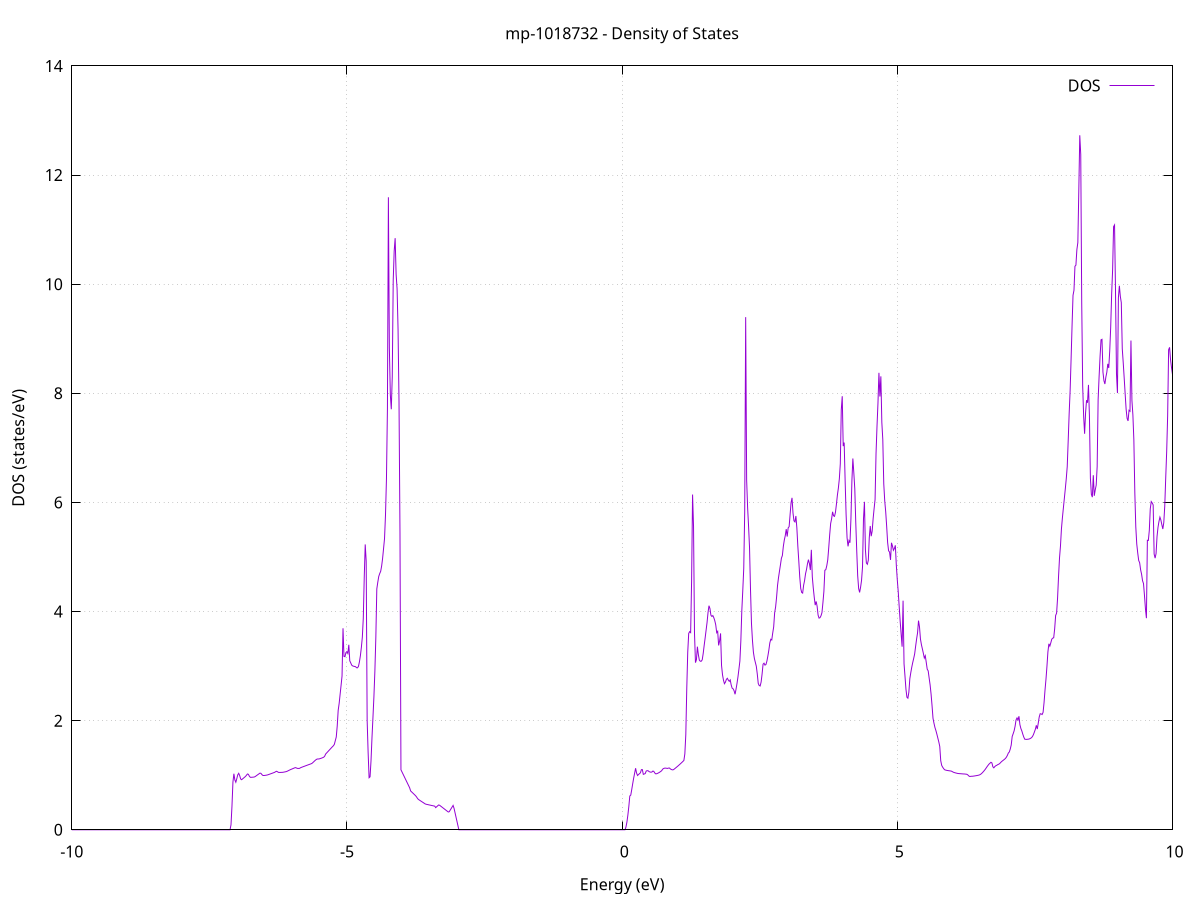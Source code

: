 set title 'mp-1018732 - Density of States'
set xlabel 'Energy (eV)'
set ylabel 'DOS (states/eV)'
set grid
set xrange [-10:10]
set yrange [0:14.002]
set xzeroaxis lt -1
set terminal png size 800,600
set output 'mp-1018732_dos_gnuplot.png'
plot '-' using 1:2 with lines title 'DOS'
-20.055800 0.000000
-20.038300 0.000000
-20.020700 0.000000
-20.003200 0.000000
-19.985600 0.000000
-19.968100 0.000000
-19.950500 0.000000
-19.933000 0.000000
-19.915400 0.000000
-19.897900 0.000000
-19.880400 0.000000
-19.862800 0.000000
-19.845300 0.000000
-19.827700 0.000000
-19.810200 0.000000
-19.792600 0.000000
-19.775100 0.000000
-19.757500 0.000000
-19.740000 0.000000
-19.722400 0.000000
-19.704900 0.000000
-19.687400 0.000000
-19.669800 0.000000
-19.652300 0.000000
-19.634700 0.000000
-19.617200 0.000000
-19.599600 0.000000
-19.582100 0.000000
-19.564500 0.000000
-19.547000 0.000000
-19.529400 0.000000
-19.511900 0.000000
-19.494300 0.000000
-19.476800 0.000000
-19.459300 0.000000
-19.441700 0.000000
-19.424200 0.000000
-19.406600 0.000000
-19.389100 0.000000
-19.371500 0.000000
-19.354000 0.000000
-19.336400 0.000000
-19.318900 0.000000
-19.301300 0.000000
-19.283800 0.000000
-19.266300 0.000000
-19.248700 0.000000
-19.231200 0.000000
-19.213600 0.000000
-19.196100 0.000000
-19.178500 0.000000
-19.161000 0.000000
-19.143400 0.000000
-19.125900 0.000000
-19.108300 0.000000
-19.090800 0.000000
-19.073300 0.000000
-19.055700 0.000000
-19.038200 0.000000
-19.020600 0.000000
-19.003100 0.000000
-18.985500 0.000000
-18.968000 0.000000
-18.950400 0.000000
-18.932900 0.000000
-18.915300 0.000000
-18.897800 0.000000
-18.880300 0.000000
-18.862700 0.000000
-18.845200 0.000000
-18.827600 0.000000
-18.810100 0.000000
-18.792500 0.000000
-18.775000 0.000000
-18.757400 0.000000
-18.739900 0.000000
-18.722300 0.000000
-18.704800 0.000000
-18.687300 0.000000
-18.669700 0.000000
-18.652200 0.000000
-18.634600 0.000000
-18.617100 0.000000
-18.599500 0.000000
-18.582000 0.000000
-18.564400 0.000000
-18.546900 0.000000
-18.529300 0.000000
-18.511800 0.000000
-18.494300 0.000000
-18.476700 0.000000
-18.459200 168.889800
-18.441600 139.518000
-18.424100 233.203600
-18.406500 288.356500
-18.389000 0.000000
-18.371400 0.000000
-18.353900 0.000000
-18.336300 0.000000
-18.318800 0.000000
-18.301300 0.000000
-18.283700 0.000000
-18.266200 0.000000
-18.248600 0.000000
-18.231100 0.000000
-18.213500 0.000000
-18.196000 0.000000
-18.178400 0.000000
-18.160900 0.000000
-18.143300 0.000000
-18.125800 0.000000
-18.108300 0.000000
-18.090700 0.000000
-18.073200 0.000000
-18.055600 0.000000
-18.038100 0.000000
-18.020500 0.000000
-18.003000 0.000000
-17.985400 0.000000
-17.967900 0.000000
-17.950300 0.000000
-17.932800 0.000000
-17.915300 0.000000
-17.897700 0.000000
-17.880200 0.000000
-17.862600 0.000000
-17.845100 0.000000
-17.827500 0.000000
-17.810000 0.000000
-17.792400 0.000000
-17.774900 0.000000
-17.757300 0.000000
-17.739800 0.000000
-17.722300 0.000000
-17.704700 0.000000
-17.687200 0.000000
-17.669600 0.000000
-17.652100 0.000000
-17.634500 0.000000
-17.617000 0.000000
-17.599400 0.000000
-17.581900 0.000000
-17.564300 0.000000
-17.546800 0.000000
-17.529200 0.000000
-17.511700 0.000000
-17.494200 0.000000
-17.476600 0.000000
-17.459100 0.000000
-17.441500 0.000000
-17.424000 0.000000
-17.406400 0.000000
-17.388900 0.000000
-17.371300 0.000000
-17.353800 0.000000
-17.336200 0.000000
-17.318700 0.000000
-17.301200 0.000000
-17.283600 0.000000
-17.266100 0.000000
-17.248500 0.000000
-17.231000 0.000000
-17.213400 0.000000
-17.195900 0.000000
-17.178300 0.000000
-17.160800 0.000000
-17.143200 0.000000
-17.125700 0.000000
-17.108200 0.000000
-17.090600 0.000000
-17.073100 0.000000
-17.055500 0.000000
-17.038000 0.000000
-17.020400 0.000000
-17.002900 0.000000
-16.985300 0.000000
-16.967800 0.000000
-16.950200 0.000000
-16.932700 0.000000
-16.915200 0.000000
-16.897600 0.000000
-16.880100 0.000000
-16.862500 0.000000
-16.845000 0.000000
-16.827400 0.000000
-16.809900 0.000000
-16.792300 0.000000
-16.774800 0.000000
-16.757200 0.000000
-16.739700 0.000000
-16.722200 0.000000
-16.704600 0.000000
-16.687100 0.000000
-16.669500 0.000000
-16.652000 0.000000
-16.634400 0.000000
-16.616900 0.000000
-16.599300 0.000000
-16.581800 0.000000
-16.564200 0.000000
-16.546700 0.000000
-16.529200 0.000000
-16.511600 0.000000
-16.494100 0.000000
-16.476500 0.000000
-16.459000 0.000000
-16.441400 0.000000
-16.423900 0.000000
-16.406300 0.000000
-16.388800 0.000000
-16.371200 0.000000
-16.353700 0.000000
-16.336200 0.000000
-16.318600 0.000000
-16.301100 0.000000
-16.283500 0.000000
-16.266000 0.000000
-16.248400 0.000000
-16.230900 0.000000
-16.213300 0.000000
-16.195800 0.000000
-16.178200 0.000000
-16.160700 0.000000
-16.143200 0.000000
-16.125600 0.000000
-16.108100 0.000000
-16.090500 0.000000
-16.073000 0.000000
-16.055400 0.000000
-16.037900 0.000000
-16.020300 0.000000
-16.002800 0.000000
-15.985200 0.000000
-15.967700 0.000000
-15.950200 0.000000
-15.932600 0.000000
-15.915100 0.000000
-15.897500 0.000000
-15.880000 0.000000
-15.862400 0.000000
-15.844900 0.000000
-15.827300 0.000000
-15.809800 0.000000
-15.792200 0.000000
-15.774700 0.000000
-15.757200 0.000000
-15.739600 0.000000
-15.722100 0.000000
-15.704500 0.000000
-15.687000 0.000000
-15.669400 0.000000
-15.651900 0.000000
-15.634300 0.000000
-15.616800 0.000000
-15.599200 0.000000
-15.581700 0.000000
-15.564200 0.000000
-15.546600 0.000000
-15.529100 0.000000
-15.511500 0.000000
-15.494000 0.000000
-15.476400 0.000000
-15.458900 0.000000
-15.441300 0.000000
-15.423800 0.000000
-15.406200 0.000000
-15.388700 0.000000
-15.371100 0.000000
-15.353600 0.000000
-15.336100 0.000000
-15.318500 0.000000
-15.301000 0.000000
-15.283400 0.000000
-15.265900 0.000000
-15.248300 0.000000
-15.230800 0.000000
-15.213200 0.000000
-15.195700 0.000000
-15.178100 0.000000
-15.160600 0.000000
-15.143100 0.000000
-15.125500 0.000000
-15.108000 0.000000
-15.090400 0.000000
-15.072900 0.000000
-15.055300 0.000000
-15.037800 0.000000
-15.020200 0.000000
-15.002700 0.000000
-14.985100 0.000000
-14.967600 0.000000
-14.950100 0.000000
-14.932500 0.000000
-14.915000 0.000000
-14.897400 0.000000
-14.879900 0.000000
-14.862300 0.000000
-14.844800 0.000000
-14.827200 0.000000
-14.809700 0.000000
-14.792100 0.000000
-14.774600 0.000000
-14.757100 0.000000
-14.739500 0.000000
-14.722000 0.000000
-14.704400 0.000000
-14.686900 0.000000
-14.669300 0.000000
-14.651800 0.000000
-14.634200 0.000000
-14.616700 0.000000
-14.599100 0.000000
-14.581600 0.000000
-14.564100 0.000000
-14.546500 0.000000
-14.529000 0.000000
-14.511400 0.000000
-14.493900 0.000000
-14.476300 0.000000
-14.458800 0.000000
-14.441200 0.000000
-14.423700 0.000000
-14.406100 0.000000
-14.388600 0.000000
-14.371100 0.000000
-14.353500 0.000000
-14.336000 0.000000
-14.318400 0.000000
-14.300900 0.000000
-14.283300 0.000000
-14.265800 0.000000
-14.248200 0.000000
-14.230700 0.000000
-14.213100 0.000000
-14.195600 0.000000
-14.178100 0.000000
-14.160500 0.000000
-14.143000 0.000000
-14.125400 0.000000
-14.107900 0.000000
-14.090300 0.000000
-14.072800 0.000000
-14.055200 0.000000
-14.037700 0.000000
-14.020100 0.000000
-14.002600 0.000000
-13.985100 0.000000
-13.967500 0.000000
-13.950000 0.000000
-13.932400 0.000000
-13.914900 0.000000
-13.897300 0.000000
-13.879800 0.000000
-13.862200 0.000000
-13.844700 0.000000
-13.827100 0.000000
-13.809600 0.000000
-13.792100 0.000000
-13.774500 0.000000
-13.757000 0.000000
-13.739400 0.000000
-13.721900 0.000000
-13.704300 0.000000
-13.686800 0.000000
-13.669200 0.000000
-13.651700 0.000000
-13.634100 0.000000
-13.616600 0.000000
-13.599100 0.000000
-13.581500 0.000000
-13.564000 0.000000
-13.546400 0.000000
-13.528900 0.000000
-13.511300 0.000000
-13.493800 0.000000
-13.476200 0.000000
-13.458700 0.000000
-13.441100 0.000000
-13.423600 0.000000
-13.406000 0.000000
-13.388500 0.000000
-13.371000 0.000000
-13.353400 0.000000
-13.335900 0.000000
-13.318300 0.000000
-13.300800 0.000000
-13.283200 0.000000
-13.265700 0.000000
-13.248100 0.000000
-13.230600 0.000000
-13.213000 0.000000
-13.195500 0.000000
-13.178000 0.000000
-13.160400 0.000000
-13.142900 0.000000
-13.125300 0.000000
-13.107800 0.000000
-13.090200 0.000000
-13.072700 0.000000
-13.055100 0.000000
-13.037600 0.000000
-13.020000 0.000000
-13.002500 0.000000
-12.985000 0.000000
-12.967400 0.000000
-12.949900 0.000000
-12.932300 0.000000
-12.914800 0.000000
-12.897200 0.000000
-12.879700 0.000000
-12.862100 0.000000
-12.844600 0.000000
-12.827000 0.000000
-12.809500 0.000000
-12.792000 0.000000
-12.774400 0.000000
-12.756900 0.000000
-12.739300 0.000000
-12.721800 0.000000
-12.704200 0.000000
-12.686700 0.000000
-12.669100 0.000000
-12.651600 0.000000
-12.634000 0.000000
-12.616500 0.000000
-12.599000 0.000000
-12.581400 0.000000
-12.563900 0.000000
-12.546300 0.000000
-12.528800 0.000000
-12.511200 0.000000
-12.493700 0.000000
-12.476100 0.000000
-12.458600 0.000000
-12.441000 0.000000
-12.423500 0.000000
-12.406000 0.000000
-12.388400 0.000000
-12.370900 0.000000
-12.353300 0.000000
-12.335800 0.000000
-12.318200 0.000000
-12.300700 0.000000
-12.283100 0.000000
-12.265600 0.000000
-12.248000 0.000000
-12.230500 0.000000
-12.213000 0.000000
-12.195400 0.000000
-12.177900 0.000000
-12.160300 0.000000
-12.142800 0.000000
-12.125200 0.000000
-12.107700 0.000000
-12.090100 0.000000
-12.072600 0.000000
-12.055000 0.000000
-12.037500 0.000000
-12.020000 0.000000
-12.002400 0.000000
-11.984900 0.000000
-11.967300 0.000000
-11.949800 0.000000
-11.932200 0.000000
-11.914700 0.000000
-11.897100 0.000000
-11.879600 0.000000
-11.862000 0.000000
-11.844500 0.000000
-11.827000 0.000000
-11.809400 0.000000
-11.791900 0.000000
-11.774300 0.000000
-11.756800 0.000000
-11.739200 0.000000
-11.721700 0.000000
-11.704100 0.000000
-11.686600 0.000000
-11.669000 0.000000
-11.651500 0.000000
-11.634000 0.000000
-11.616400 0.000000
-11.598900 0.000000
-11.581300 0.000000
-11.563800 0.000000
-11.546200 0.000000
-11.528700 0.000000
-11.511100 0.000000
-11.493600 0.000000
-11.476000 0.000000
-11.458500 0.000000
-11.440900 0.000000
-11.423400 0.000000
-11.405900 0.000000
-11.388300 0.000000
-11.370800 0.000000
-11.353200 0.000000
-11.335700 0.000000
-11.318100 0.000000
-11.300600 0.000000
-11.283000 0.000000
-11.265500 0.000000
-11.247900 0.000000
-11.230400 0.000000
-11.212900 0.000000
-11.195300 0.000000
-11.177800 0.000000
-11.160200 0.000000
-11.142700 0.000000
-11.125100 0.000000
-11.107600 0.000000
-11.090000 0.000000
-11.072500 0.000000
-11.054900 0.000000
-11.037400 0.000000
-11.019900 0.000000
-11.002300 0.000000
-10.984800 0.000000
-10.967200 0.000000
-10.949700 0.000000
-10.932100 0.000000
-10.914600 0.000000
-10.897000 0.000000
-10.879500 0.000000
-10.861900 0.000000
-10.844400 0.000000
-10.826900 0.000000
-10.809300 0.000000
-10.791800 0.000000
-10.774200 0.000000
-10.756700 0.000000
-10.739100 0.000000
-10.721600 0.000000
-10.704000 0.000000
-10.686500 0.000000
-10.668900 0.000000
-10.651400 0.000000
-10.633900 0.000000
-10.616300 0.000000
-10.598800 0.000000
-10.581200 0.000000
-10.563700 0.000000
-10.546100 0.000000
-10.528600 0.000000
-10.511000 0.000000
-10.493500 0.000000
-10.475900 0.000000
-10.458400 0.000000
-10.440900 0.000000
-10.423300 0.000000
-10.405800 0.000000
-10.388200 0.000000
-10.370700 0.000000
-10.353100 0.000000
-10.335600 0.000000
-10.318000 0.000000
-10.300500 0.000000
-10.282900 0.000000
-10.265400 0.000000
-10.247900 0.000000
-10.230300 0.000000
-10.212800 0.000000
-10.195200 0.000000
-10.177700 0.000000
-10.160100 0.000000
-10.142600 0.000000
-10.125000 0.000000
-10.107500 0.000000
-10.089900 0.000000
-10.072400 0.000000
-10.054900 0.000000
-10.037300 0.000000
-10.019800 0.000000
-10.002200 0.000000
-9.984700 0.000000
-9.967100 0.000000
-9.949600 0.000000
-9.932000 0.000000
-9.914500 0.000000
-9.896900 0.000000
-9.879400 0.000000
-9.861900 0.000000
-9.844300 0.000000
-9.826800 0.000000
-9.809200 0.000000
-9.791700 0.000000
-9.774100 0.000000
-9.756600 0.000000
-9.739000 0.000000
-9.721500 0.000000
-9.703900 0.000000
-9.686400 0.000000
-9.668900 0.000000
-9.651300 0.000000
-9.633800 0.000000
-9.616200 0.000000
-9.598700 0.000000
-9.581100 0.000000
-9.563600 0.000000
-9.546000 0.000000
-9.528500 0.000000
-9.510900 0.000000
-9.493400 0.000000
-9.475800 0.000000
-9.458300 0.000000
-9.440800 0.000000
-9.423200 0.000000
-9.405700 0.000000
-9.388100 0.000000
-9.370600 0.000000
-9.353000 0.000000
-9.335500 0.000000
-9.317900 0.000000
-9.300400 0.000000
-9.282800 0.000000
-9.265300 0.000000
-9.247800 0.000000
-9.230200 0.000000
-9.212700 0.000000
-9.195100 0.000000
-9.177600 0.000000
-9.160000 0.000000
-9.142500 0.000000
-9.124900 0.000000
-9.107400 0.000000
-9.089800 0.000000
-9.072300 0.000000
-9.054800 0.000000
-9.037200 0.000000
-9.019700 0.000000
-9.002100 0.000000
-8.984600 0.000000
-8.967000 0.000000
-8.949500 0.000000
-8.931900 0.000000
-8.914400 0.000000
-8.896800 0.000000
-8.879300 0.000000
-8.861800 0.000000
-8.844200 0.000000
-8.826700 0.000000
-8.809100 0.000000
-8.791600 0.000000
-8.774000 0.000000
-8.756500 0.000000
-8.738900 0.000000
-8.721400 0.000000
-8.703800 0.000000
-8.686300 0.000000
-8.668800 0.000000
-8.651200 0.000000
-8.633700 0.000000
-8.616100 0.000000
-8.598600 0.000000
-8.581000 0.000000
-8.563500 0.000000
-8.545900 0.000000
-8.528400 0.000000
-8.510800 0.000000
-8.493300 0.000000
-8.475800 0.000000
-8.458200 0.000000
-8.440700 0.000000
-8.423100 0.000000
-8.405600 0.000000
-8.388000 0.000000
-8.370500 0.000000
-8.352900 0.000000
-8.335400 0.000000
-8.317800 0.000000
-8.300300 0.000000
-8.282800 0.000000
-8.265200 0.000000
-8.247700 0.000000
-8.230100 0.000000
-8.212600 0.000000
-8.195000 0.000000
-8.177500 0.000000
-8.159900 0.000000
-8.142400 0.000000
-8.124800 0.000000
-8.107300 0.000000
-8.089800 0.000000
-8.072200 0.000000
-8.054700 0.000000
-8.037100 0.000000
-8.019600 0.000000
-8.002000 0.000000
-7.984500 0.000000
-7.966900 0.000000
-7.949400 0.000000
-7.931800 0.000000
-7.914300 0.000000
-7.896800 0.000000
-7.879200 0.000000
-7.861700 0.000000
-7.844100 0.000000
-7.826600 0.000000
-7.809000 0.000000
-7.791500 0.000000
-7.773900 0.000000
-7.756400 0.000000
-7.738800 0.000000
-7.721300 0.000000
-7.703800 0.000000
-7.686200 0.000000
-7.668700 0.000000
-7.651100 0.000000
-7.633600 0.000000
-7.616000 0.000000
-7.598500 0.000000
-7.580900 0.000000
-7.563400 0.000000
-7.545800 0.000000
-7.528300 0.000000
-7.510800 0.000000
-7.493200 0.000000
-7.475700 0.000000
-7.458100 0.000000
-7.440600 0.000000
-7.423000 0.000000
-7.405500 0.000000
-7.387900 0.000000
-7.370400 0.000000
-7.352800 0.000000
-7.335300 0.000000
-7.317700 0.000000
-7.300200 0.000000
-7.282700 0.000000
-7.265100 0.000000
-7.247600 0.000000
-7.230000 0.000000
-7.212500 0.000000
-7.194900 0.000000
-7.177400 0.000000
-7.159800 0.000000
-7.142300 0.000000
-7.124700 0.000000
-7.107200 0.091300
-7.089700 0.429800
-7.072100 0.873800
-7.054600 1.027300
-7.037000 0.912800
-7.019500 0.871600
-7.001900 0.936100
-6.984400 1.007700
-6.966800 1.035200
-6.949300 0.992700
-6.931700 0.931300
-6.914200 0.917600
-6.896700 0.932500
-6.879100 0.947400
-6.861600 0.962300
-6.844000 0.977900
-6.826500 0.999100
-6.808900 1.022700
-6.791400 1.016300
-6.773800 0.982300
-6.756300 0.961900
-6.738700 0.961500
-6.721200 0.963200
-6.703700 0.964900
-6.686100 0.966800
-6.668600 0.974700
-6.651000 0.987500
-6.633500 1.000300
-6.615900 1.013100
-6.598400 1.025800
-6.580800 1.038400
-6.563300 1.034300
-6.545700 1.011500
-6.528200 0.996100
-6.510700 0.994600
-6.493100 0.996600
-6.475600 0.999300
-6.458000 1.002100
-6.440500 1.006500
-6.422900 1.012600
-6.405400 1.019100
-6.387800 1.025500
-6.370300 1.032000
-6.352700 1.038400
-6.335200 1.044900
-6.317700 1.051300
-6.300100 1.061900
-6.282600 1.072200
-6.265000 1.065400
-6.247500 1.052900
-6.229900 1.050600
-6.212400 1.051300
-6.194800 1.052000
-6.177300 1.052600
-6.159700 1.054600
-6.142200 1.058000
-6.124700 1.061500
-6.107100 1.065200
-6.089600 1.071500
-6.072000 1.080200
-6.054500 1.089000
-6.036900 1.097800
-6.019400 1.105700
-6.001800 1.113200
-5.984300 1.120600
-5.966700 1.128100
-5.949200 1.135600
-5.931700 1.139100
-5.914100 1.130300
-5.896600 1.124500
-5.879000 1.124600
-5.861500 1.125700
-5.843900 1.137000
-5.826400 1.144600
-5.808800 1.151200
-5.791300 1.157800
-5.773700 1.164400
-5.756200 1.171000
-5.738700 1.177600
-5.721100 1.184200
-5.703600 1.190700
-5.686000 1.197100
-5.668500 1.203500
-5.650900 1.209900
-5.633400 1.219100
-5.615800 1.235400
-5.598300 1.252200
-5.580700 1.269000
-5.563200 1.283500
-5.545700 1.294900
-5.528100 1.298300
-5.510600 1.297600
-5.493000 1.303000
-5.475500 1.308700
-5.457900 1.314900
-5.440400 1.322300
-5.422800 1.329900
-5.405300 1.347900
-5.387700 1.388100
-5.370200 1.407000
-5.352600 1.426200
-5.335100 1.445300
-5.317600 1.464500
-5.300000 1.483700
-5.282500 1.502800
-5.264900 1.521600
-5.247400 1.539300
-5.229800 1.564800
-5.212300 1.632200
-5.194700 1.699800
-5.177200 1.900700
-5.159600 2.189600
-5.142100 2.314400
-5.124600 2.481700
-5.107000 2.647400
-5.089500 2.819300
-5.071900 3.693500
-5.054400 3.177700
-5.036800 3.172500
-5.019300 3.247600
-5.001700 3.265200
-4.984200 3.231500
-4.966600 3.391100
-4.949100 3.097400
-4.931600 3.059000
-4.914000 3.017900
-4.896500 3.003600
-4.878900 2.997600
-4.861400 2.993600
-4.843800 2.988900
-4.826300 2.970400
-4.808700 2.968700
-4.791200 2.995400
-4.773600 3.078000
-4.756100 3.191800
-4.738600 3.341600
-4.721000 3.527500
-4.703500 3.876100
-4.685900 4.635300
-4.668400 5.230500
-4.650800 4.926200
-4.633300 2.003100
-4.615700 1.422100
-4.598200 0.953900
-4.580600 0.970700
-4.563100 1.265400
-4.545600 1.685300
-4.528000 2.056400
-4.510500 2.435700
-4.492900 2.907800
-4.475400 3.530200
-4.457800 4.414500
-4.440300 4.535500
-4.422700 4.642800
-4.405200 4.695700
-4.387600 4.737000
-4.370100 4.834600
-4.352600 4.973400
-4.335000 5.156000
-4.317500 5.339200
-4.299900 5.771900
-4.282400 6.435400
-4.264800 7.724600
-4.247300 11.593800
-4.229700 8.827800
-4.212200 7.974700
-4.194600 7.707700
-4.177100 8.301700
-4.159600 10.070000
-4.142000 10.609100
-4.124500 10.844000
-4.106900 10.178800
-4.089400 9.917800
-4.071800 9.176400
-4.054300 7.837400
-4.036700 5.440100
-4.019200 1.099600
-4.001600 1.063100
-3.984100 1.026500
-3.966600 0.990000
-3.949000 0.953400
-3.931500 0.916800
-3.913900 0.880100
-3.896400 0.843500
-3.878800 0.806800
-3.861300 0.770100
-3.843700 0.712400
-3.826200 0.695300
-3.808600 0.678300
-3.791100 0.661200
-3.773600 0.644100
-3.756000 0.627000
-3.738500 0.605800
-3.720900 0.578800
-3.703400 0.557300
-3.685800 0.545600
-3.668300 0.533800
-3.650700 0.522100
-3.633200 0.510400
-3.615600 0.498700
-3.598100 0.486900
-3.580600 0.475200
-3.563000 0.468300
-3.545500 0.464400
-3.527900 0.460500
-3.510400 0.456500
-3.492800 0.452600
-3.475300 0.448700
-3.457700 0.444800
-3.440200 0.440800
-3.422600 0.436900
-3.405100 0.433000
-3.387500 0.406200
-3.370000 0.422200
-3.352500 0.438300
-3.334900 0.454300
-3.317400 0.449900
-3.299800 0.436100
-3.282300 0.422300
-3.264700 0.408500
-3.247200 0.394800
-3.229600 0.381000
-3.212100 0.367200
-3.194500 0.353400
-3.177000 0.339600
-3.159500 0.325800
-3.141900 0.331400
-3.124400 0.360100
-3.106800 0.388900
-3.089300 0.417600
-3.071700 0.446400
-3.054200 0.392300
-3.036600 0.313300
-3.019100 0.234300
-3.001500 0.155300
-2.984000 0.076300
-2.966500 0.000000
-2.948900 0.000000
-2.931400 0.000000
-2.913800 0.000000
-2.896300 0.000000
-2.878700 0.000000
-2.861200 0.000000
-2.843600 0.000000
-2.826100 0.000000
-2.808500 0.000000
-2.791000 0.000000
-2.773500 0.000000
-2.755900 0.000000
-2.738400 0.000000
-2.720800 0.000000
-2.703300 0.000000
-2.685700 0.000000
-2.668200 0.000000
-2.650600 0.000000
-2.633100 0.000000
-2.615500 0.000000
-2.598000 0.000000
-2.580500 0.000000
-2.562900 0.000000
-2.545400 0.000000
-2.527800 0.000000
-2.510300 0.000000
-2.492700 0.000000
-2.475200 0.000000
-2.457600 0.000000
-2.440100 0.000000
-2.422500 0.000000
-2.405000 0.000000
-2.387500 0.000000
-2.369900 0.000000
-2.352400 0.000000
-2.334800 0.000000
-2.317300 0.000000
-2.299700 0.000000
-2.282200 0.000000
-2.264600 0.000000
-2.247100 0.000000
-2.229500 0.000000
-2.212000 0.000000
-2.194500 0.000000
-2.176900 0.000000
-2.159400 0.000000
-2.141800 0.000000
-2.124300 0.000000
-2.106700 0.000000
-2.089200 0.000000
-2.071600 0.000000
-2.054100 0.000000
-2.036500 0.000000
-2.019000 0.000000
-2.001500 0.000000
-1.983900 0.000000
-1.966400 0.000000
-1.948800 0.000000
-1.931300 0.000000
-1.913700 0.000000
-1.896200 0.000000
-1.878600 0.000000
-1.861100 0.000000
-1.843500 0.000000
-1.826000 0.000000
-1.808500 0.000000
-1.790900 0.000000
-1.773400 0.000000
-1.755800 0.000000
-1.738300 0.000000
-1.720700 0.000000
-1.703200 0.000000
-1.685600 0.000000
-1.668100 0.000000
-1.650500 0.000000
-1.633000 0.000000
-1.615500 0.000000
-1.597900 0.000000
-1.580400 0.000000
-1.562800 0.000000
-1.545300 0.000000
-1.527700 0.000000
-1.510200 0.000000
-1.492600 0.000000
-1.475100 0.000000
-1.457500 0.000000
-1.440000 0.000000
-1.422400 0.000000
-1.404900 0.000000
-1.387400 0.000000
-1.369800 0.000000
-1.352300 0.000000
-1.334700 0.000000
-1.317200 0.000000
-1.299600 0.000000
-1.282100 0.000000
-1.264500 0.000000
-1.247000 0.000000
-1.229400 0.000000
-1.211900 0.000000
-1.194400 0.000000
-1.176800 0.000000
-1.159300 0.000000
-1.141700 0.000000
-1.124200 0.000000
-1.106600 0.000000
-1.089100 0.000000
-1.071500 0.000000
-1.054000 0.000000
-1.036400 0.000000
-1.018900 0.000000
-1.001400 0.000000
-0.983800 0.000000
-0.966300 0.000000
-0.948700 0.000000
-0.931200 0.000000
-0.913600 0.000000
-0.896100 0.000000
-0.878500 0.000000
-0.861000 0.000000
-0.843400 0.000000
-0.825900 0.000000
-0.808400 0.000000
-0.790800 0.000000
-0.773300 0.000000
-0.755700 0.000000
-0.738200 0.000000
-0.720600 0.000000
-0.703100 0.000000
-0.685500 0.000000
-0.668000 0.000000
-0.650400 0.000000
-0.632900 0.000000
-0.615400 0.000000
-0.597800 0.000000
-0.580300 0.000000
-0.562700 0.000000
-0.545200 0.000000
-0.527600 0.000000
-0.510100 0.000000
-0.492500 0.000000
-0.475000 0.000000
-0.457400 0.000000
-0.439900 0.000000
-0.422400 0.000000
-0.404800 0.000000
-0.387300 0.000000
-0.369700 0.000000
-0.352200 0.000000
-0.334600 0.000000
-0.317100 0.000000
-0.299500 0.000000
-0.282000 0.000000
-0.264400 0.000000
-0.246900 0.000000
-0.229400 0.000000
-0.211800 0.000000
-0.194300 0.000000
-0.176700 0.000000
-0.159200 0.000000
-0.141600 0.000000
-0.124100 0.000000
-0.106500 0.000000
-0.089000 0.000000
-0.071400 0.000000
-0.053900 0.000000
-0.036400 0.000000
-0.018800 0.000000
-0.001300 0.000000
0.016300 0.000000
0.033800 0.000000
0.051400 0.000000
0.068900 0.048300
0.086500 0.140300
0.104000 0.268600
0.121600 0.428800
0.139100 0.619200
0.156600 0.635900
0.174200 0.736400
0.191700 0.843200
0.209300 0.946300
0.226800 1.037000
0.244400 1.128100
0.261900 1.040700
0.279500 0.994900
0.297000 1.011600
0.314600 1.028600
0.332100 1.044100
0.349600 1.102000
0.367200 1.102900
0.384700 1.015900
0.402300 1.022700
0.419800 1.030900
0.437400 1.076600
0.454900 1.083600
0.472500 1.081300
0.490000 1.065900
0.507600 1.058500
0.525100 1.054900
0.542600 1.060300
0.560200 1.077400
0.577700 1.067000
0.595300 1.037700
0.612800 1.024100
0.630400 1.028600
0.647900 1.036400
0.665500 1.045400
0.683000 1.056400
0.700600 1.069200
0.718100 1.082300
0.735700 1.110700
0.753200 1.122800
0.770700 1.129800
0.788300 1.129900
0.805800 1.127700
0.823400 1.124700
0.840900 1.130700
0.858500 1.132400
0.876000 1.116100
0.893600 1.104700
0.911100 1.098700
0.928700 1.099500
0.946200 1.112100
0.963700 1.126500
0.981300 1.141300
0.998800 1.156100
1.016400 1.171300
1.033900 1.187000
1.051500 1.202900
1.069000 1.219300
1.086600 1.235900
1.104100 1.252900
1.121700 1.270200
1.139200 1.391500
1.156700 1.742800
1.174300 2.592600
1.191800 3.255100
1.209400 3.599100
1.226900 3.632200
1.244500 3.614400
1.262000 4.556500
1.279600 6.144500
1.297100 5.559900
1.314700 3.603300
1.332200 3.063400
1.349700 3.117500
1.367300 3.356200
1.384800 3.210600
1.402400 3.110900
1.419900 3.089000
1.437500 3.089500
1.455000 3.115300
1.472600 3.229500
1.490100 3.375700
1.507700 3.513400
1.525200 3.655500
1.542700 3.798600
1.560300 3.980400
1.577800 4.106900
1.595400 4.055400
1.612900 3.932900
1.630500 3.911000
1.648000 3.925500
1.665600 3.887500
1.683100 3.833100
1.700700 3.756100
1.718200 3.613000
1.735700 3.637400
1.753300 3.379100
1.770800 3.460600
1.788400 3.599600
1.805900 3.013800
1.823500 2.841800
1.841000 2.743800
1.858600 2.677500
1.876100 2.704100
1.893700 2.756200
1.911200 2.776600
1.928700 2.744100
1.946300 2.720800
1.963800 2.746100
1.981400 2.654300
1.998900 2.595400
2.016500 2.583300
2.034000 2.547800
2.051600 2.484100
2.069100 2.575300
2.086700 2.680200
2.104200 2.801400
2.121700 2.942500
2.139300 3.092000
2.156800 3.463600
2.174400 4.016100
2.191900 4.385600
2.209500 4.789600
2.227000 5.826500
2.244600 9.397000
2.262100 6.410500
2.279700 5.909000
2.297200 5.561600
2.314700 5.169800
2.332300 4.405600
2.349800 3.785500
2.367400 3.476800
2.384900 3.255700
2.402500 3.141200
2.420000 3.068800
2.437600 2.997800
2.455100 2.857800
2.472700 2.683100
2.490200 2.644000
2.507700 2.635600
2.525300 2.708700
2.542800 2.854800
2.560400 3.034600
2.577900 3.053600
2.595500 3.018100
2.613000 3.028800
2.630600 3.093100
2.648100 3.186000
2.665700 3.294000
2.683200 3.424500
2.700800 3.492000
2.718300 3.479000
2.735800 3.605800
2.753400 3.718400
2.770900 3.976700
2.788500 4.084500
2.806000 4.260200
2.823600 4.480300
2.841100 4.621500
2.858700 4.739300
2.876200 4.855200
2.893800 4.977100
2.911300 5.026400
2.928800 5.193600
2.946400 5.310700
2.963900 5.391200
2.981500 5.510100
2.999000 5.374400
3.016600 5.533300
3.034100 5.556400
3.051700 5.776700
3.069200 5.993800
3.086800 6.084200
3.104300 5.808800
3.121800 5.662900
3.139400 5.643000
3.156900 5.751400
3.174500 5.534800
3.192000 5.202400
3.209600 4.926300
3.227100 4.633500
3.244700 4.423700
3.262200 4.350200
3.279800 4.338000
3.297300 4.480900
3.314800 4.568100
3.332400 4.692700
3.349900 4.771000
3.367500 4.876400
3.385000 4.950900
3.402600 4.880200
3.420100 4.761600
3.437700 5.131300
3.455200 4.637300
3.472800 4.432900
3.490300 4.263800
3.507800 4.117900
3.525400 4.185200
3.542900 4.095400
3.560500 3.934400
3.578000 3.879600
3.595600 3.888400
3.613100 3.922000
3.630700 3.980700
3.648200 4.162000
3.665800 4.368900
3.683300 4.756600
3.700800 4.767600
3.718400 4.840900
3.735900 4.946900
3.753500 5.165300
3.771000 5.405100
3.788600 5.614300
3.806100 5.699700
3.823700 5.828600
3.841200 5.755500
3.858800 5.744900
3.876300 5.821000
3.893800 5.970200
3.911400 6.135900
3.928900 6.263400
3.946500 6.433100
3.964000 6.707800
3.981600 7.696300
3.999100 7.946500
4.016700 7.032500
4.034200 7.096800
4.051800 6.395300
4.069300 5.780400
4.086800 5.355000
4.104400 5.194900
4.121900 5.300000
4.139500 5.261600
4.157000 5.696400
4.174600 6.395000
4.192100 6.805400
4.209700 6.541000
4.227200 6.248100
4.244800 5.634300
4.262300 5.119800
4.279800 4.657900
4.297400 4.421200
4.314900 4.350800
4.332500 4.446200
4.350000 4.572800
4.367600 4.819700
4.385100 5.696000
4.402700 6.011800
4.420200 5.129900
4.437800 4.890600
4.455300 4.866500
4.472800 4.939600
4.490400 5.353400
4.507900 5.568300
4.525500 5.381000
4.543000 5.473400
4.560600 5.703900
4.578100 5.885200
4.595700 6.054700
4.613200 6.896300
4.630800 7.394100
4.648300 7.820700
4.665900 8.375700
4.683400 7.941300
4.700900 8.310700
4.718500 7.467500
4.736000 7.154300
4.753600 6.341100
4.771100 6.030000
4.788700 5.831600
4.806200 5.564400
4.823800 5.266100
4.841300 5.114100
4.858900 5.090400
4.876400 4.946900
4.893900 5.260400
4.911500 5.201600
4.929000 5.122600
4.946600 5.155500
4.964100 5.213700
4.981700 4.850900
4.999200 4.585600
5.016800 4.359400
5.034300 4.087300
5.051900 3.820200
5.069400 3.587700
5.086900 3.356100
5.104500 4.199100
5.122000 3.042500
5.139600 2.812800
5.157100 2.573900
5.174700 2.429200
5.192200 2.411900
5.209800 2.522800
5.227300 2.768400
5.244900 2.880700
5.262400 2.979800
5.279900 3.065500
5.297500 3.141100
5.315000 3.223600
5.332600 3.362700
5.350100 3.495400
5.367700 3.610000
5.385200 3.833600
5.402800 3.719500
5.420300 3.496500
5.437900 3.392200
5.455400 3.315200
5.472900 3.235300
5.490500 3.148700
5.508000 3.190300
5.525600 3.068500
5.543100 2.943600
5.560700 2.913100
5.578200 2.782200
5.595800 2.655300
5.613300 2.487500
5.630900 2.275800
5.648400 2.043600
5.665900 1.953600
5.683500 1.875500
5.701000 1.818900
5.718600 1.753000
5.736100 1.681700
5.753700 1.609900
5.771200 1.527000
5.788800 1.266200
5.806300 1.180100
5.823900 1.147600
5.841400 1.121200
5.858900 1.100800
5.876500 1.094300
5.894000 1.090000
5.911600 1.086100
5.929100 1.083500
5.946700 1.081000
5.964200 1.078300
5.981800 1.075200
5.999300 1.065800
6.016900 1.055600
6.034400 1.049200
6.051900 1.044100
6.069500 1.039400
6.087000 1.035100
6.104600 1.031200
6.122100 1.029700
6.139700 1.028300
6.157200 1.026900
6.174800 1.025400
6.192300 1.023900
6.209900 1.022900
6.227400 1.022000
6.244900 1.019400
6.262500 1.017500
6.280000 1.006200
6.297600 0.987600
6.315100 0.977000
6.332700 0.979000
6.350200 0.981000
6.367800 0.981400
6.385300 0.984000
6.402900 0.986700
6.420400 0.989500
6.437900 0.992600
6.455500 0.996100
6.473000 0.999800
6.490600 1.004700
6.508100 1.013600
6.525700 1.026600
6.543200 1.043500
6.560800 1.062800
6.578300 1.083300
6.595900 1.105600
6.613400 1.130900
6.631000 1.157100
6.648500 1.181300
6.666000 1.203600
6.683600 1.220200
6.701100 1.236800
6.718700 1.225200
6.736200 1.154600
6.753800 1.135500
6.771300 1.158300
6.788900 1.173600
6.806400 1.181400
6.824000 1.193900
6.841500 1.201600
6.859000 1.212400
6.876600 1.232100
6.894100 1.249700
6.911700 1.263800
6.929200 1.277700
6.946800 1.291400
6.964300 1.307300
6.981900 1.331000
6.999400 1.362900
7.017000 1.405800
7.034500 1.425300
7.052000 1.479400
7.069600 1.553900
7.087100 1.709700
7.104700 1.759800
7.122200 1.813500
7.139800 1.897200
7.157300 2.013200
7.174900 2.049600
7.192400 2.011100
7.210000 2.081100
7.227500 1.926500
7.245000 1.856400
7.262600 1.811800
7.280100 1.752000
7.297700 1.700100
7.315200 1.660200
7.332800 1.658000
7.350300 1.657300
7.367900 1.659000
7.385400 1.661700
7.403000 1.666600
7.420500 1.676100
7.438000 1.687600
7.455600 1.709300
7.473100 1.744000
7.490700 1.792100
7.508200 1.842400
7.525800 1.915100
7.543300 1.846300
7.560900 1.955900
7.578400 2.067400
7.596000 2.127100
7.613500 2.123700
7.631000 2.112800
7.648600 2.152600
7.666100 2.331100
7.683700 2.561000
7.701200 2.760200
7.718800 2.997400
7.736300 3.261100
7.753900 3.409200
7.771400 3.366700
7.789000 3.427300
7.806500 3.493400
7.824000 3.512700
7.841600 3.519800
7.859100 3.685300
7.876700 3.928500
7.894200 3.970800
7.911800 4.247900
7.929300 4.641500
7.946900 4.979400
7.964400 5.200100
7.982000 5.514900
7.999500 5.716300
8.017000 5.895600
8.034600 6.071600
8.052100 6.246100
8.069700 6.433900
8.087200 6.655500
8.104800 7.128500
8.122300 7.627900
8.139900 8.048300
8.157400 8.625200
8.175000 9.238200
8.192500 9.796100
8.210000 9.889200
8.227600 10.329000
8.245100 10.348700
8.262700 10.634300
8.280200 10.763400
8.297800 11.728400
8.315300 12.729400
8.332900 12.378600
8.350400 9.666400
8.368000 8.138300
8.385500 7.583500
8.403000 7.259100
8.420600 7.641500
8.438100 7.873800
8.455700 7.827400
8.473200 8.154500
8.490800 7.579900
8.508300 6.444000
8.525900 6.146300
8.543400 6.097400
8.561000 6.499200
8.578500 6.122000
8.596000 6.228300
8.613600 6.315900
8.631100 6.657100
8.648700 7.885400
8.666200 8.304100
8.683800 8.672500
8.701300 8.980800
8.718900 8.990000
8.736400 8.389800
8.754000 8.231900
8.771500 8.170800
8.789100 8.297200
8.806600 8.384800
8.824100 8.539700
8.841700 8.464600
8.859200 8.771400
8.876800 9.206600
8.894300 9.814800
8.911900 10.260300
8.929400 11.055200
8.947000 11.086400
8.964500 9.879000
8.982100 8.361300
8.999600 8.005500
9.017100 9.751300
9.034700 9.971500
9.052200 9.776300
9.069800 9.662100
9.087300 8.817700
9.104900 8.559100
9.122400 8.279100
9.140000 7.987000
9.157500 7.706200
9.175100 7.539800
9.192600 7.494200
9.210100 7.688700
9.227700 7.672000
9.245200 8.967900
9.262800 7.869900
9.280300 7.604800
9.297900 7.144300
9.315400 6.177700
9.333000 5.552500
9.350500 5.238300
9.368100 5.074700
9.385600 4.936900
9.403100 4.894800
9.420700 4.765700
9.438200 4.684900
9.455800 4.565000
9.473300 4.512300
9.490900 4.294000
9.508400 4.051800
9.526000 3.878700
9.543500 5.306600
9.561100 5.303000
9.578600 5.486500
9.596100 5.882800
9.613700 6.016100
9.631200 5.990600
9.648800 5.954600
9.666300 5.054800
9.683900 4.979100
9.701400 5.062700
9.719000 5.375000
9.736500 5.543600
9.754100 5.651000
9.771600 5.730000
9.789100 5.676400
9.806700 5.590300
9.824200 5.512900
9.841800 5.632300
9.859300 5.932500
9.876900 6.451700
9.894400 6.934200
9.912000 7.588900
9.929500 8.798800
9.947100 8.843200
9.964600 8.614600
9.982100 8.471800
9.999700 8.345700
10.017200 8.976100
10.034800 9.356800
10.052300 8.692700
10.069900 8.318100
10.087400 8.167700
10.105000 8.809300
10.122500 7.548300
10.140100 7.644500
10.157600 7.036200
10.175100 6.615700
10.192700 6.108100
10.210200 6.190400
10.227800 6.343000
10.245300 6.634200
10.262900 7.032000
10.280400 8.395900
10.298000 8.616700
10.315500 9.571800
10.333100 10.132500
10.350600 10.567300
10.368100 10.318700
10.385700 9.982600
10.403200 9.902500
10.420800 8.825900
10.438300 8.114600
10.455900 7.509200
10.473400 7.034100
10.491000 6.758500
10.508500 6.478600
10.526100 6.146900
10.543600 6.134900
10.561100 6.004100
10.578700 5.935700
10.596200 5.455700
10.613800 5.243700
10.631300 5.308200
10.648900 5.548400
10.666400 5.985200
10.684000 6.995700
10.701500 6.964300
10.719100 7.375600
10.736600 8.275500
10.754200 7.997400
10.771700 8.629300
10.789200 8.935900
10.806800 6.902300
10.824300 6.130500
10.841900 5.607400
10.859400 5.234600
10.877000 4.884300
10.894500 4.469900
10.912100 4.081300
10.929600 3.746200
10.947200 3.574100
10.964700 3.523000
10.982200 3.471800
10.999800 3.410100
11.017300 3.394700
11.034900 4.102000
11.052400 3.638600
11.070000 3.440100
11.087500 3.317300
11.105100 3.213400
11.122600 2.983200
11.140200 2.739200
11.157700 2.597800
11.175200 2.435700
11.192800 2.281000
11.210300 2.262900
11.227900 1.999600
11.245400 1.884800
11.263000 1.845300
11.280500 1.940600
11.298100 1.947300
11.315600 1.887900
11.333200 1.602700
11.350700 1.467100
11.368200 1.208300
11.385800 1.025700
11.403300 0.952200
11.420900 0.881200
11.438400 0.818100
11.456000 0.775000
11.473500 0.736000
11.491100 0.716000
11.508600 0.716800
11.526200 0.657500
11.543700 0.598500
11.561200 0.596100
11.578800 0.613600
11.596300 0.639200
11.613900 0.690800
11.631400 0.767900
11.649000 0.883800
11.666500 1.031300
11.684100 1.202800
11.701600 1.386900
11.719200 1.628400
11.736700 1.914100
11.754200 2.210000
11.771800 2.519200
11.789300 2.726400
11.806900 2.845000
11.824400 3.162900
11.842000 3.668800
11.859500 3.548200
11.877100 3.626000
11.894600 3.773300
11.912200 3.897000
11.929700 3.802500
11.947200 3.700800
11.964800 3.669900
11.982300 3.619700
11.999900 3.598400
12.017400 3.586600
12.035000 3.579100
12.052500 3.590200
12.070100 3.601800
12.087600 3.586000
12.105200 3.751800
12.122700 3.491100
12.140200 3.275000
12.157800 3.141700
12.175300 3.035500
12.192900 2.861300
12.210400 2.714100
12.228000 2.666300
12.245500 2.824100
12.263100 2.846400
12.280600 2.908500
12.298200 2.461000
12.315700 2.325900
12.333200 2.287500
12.350800 2.333600
12.368300 2.413700
12.385900 2.620700
12.403400 2.843400
12.421000 2.969800
12.438500 3.113000
12.456100 3.281800
12.473600 3.478800
12.491200 3.721400
12.508700 3.956800
12.526200 4.104300
12.543800 4.321000
12.561300 3.993000
12.578900 3.862200
12.596400 3.803900
12.614000 3.736500
12.631500 3.649400
12.649100 3.564400
12.666600 3.452100
12.684200 3.393700
12.701700 3.311000
12.719300 3.290100
12.736800 3.405800
12.754300 3.304400
12.771900 3.165900
12.789400 3.321900
12.807000 2.556900
12.824500 1.944300
12.842100 1.600700
12.859600 1.317200
12.877200 1.203300
12.894700 1.179700
12.912300 1.052200
12.929800 0.991500
12.947300 0.871600
12.964900 0.761900
12.982400 0.667200
13.000000 0.591300
13.017500 0.530200
13.035100 0.474700
13.052600 0.433000
13.070200 0.401500
13.087700 0.372400
13.105300 0.350900
13.122800 0.328200
13.140300 0.270500
13.157900 0.163800
13.175400 0.128100
13.193000 0.095800
13.210500 0.066900
13.228100 0.041300
13.245600 0.019200
13.263200 0.011000
13.280700 0.008700
13.298300 0.007000
13.315800 0.005800
13.333300 0.004800
13.350900 0.003800
13.368400 0.002900
13.386000 0.002100
13.403500 0.001300
13.421100 0.000700
13.438600 0.000100
13.456200 0.000000
13.473700 0.000000
13.491300 0.000000
13.508800 0.000000
13.526300 0.000000
13.543900 0.000000
13.561400 0.000000
13.579000 0.000000
13.596500 0.000000
13.614100 0.000000
13.631600 0.000000
13.649200 0.000000
13.666700 0.000000
13.684300 0.000000
13.701800 0.000000
13.719300 0.000000
13.736900 0.000000
13.754400 0.000000
13.772000 0.000000
13.789500 0.000000
13.807100 0.000000
13.824600 0.000000
13.842200 0.000000
13.859700 0.000000
13.877300 0.000000
13.894800 0.000000
13.912300 0.000000
13.929900 0.000000
13.947400 0.000000
13.965000 0.000000
13.982500 0.000000
14.000100 0.000000
14.017600 0.000000
14.035200 0.000000
14.052700 0.000000
14.070300 0.000000
14.087800 0.000000
14.105300 0.000000
14.122900 0.000000
14.140400 0.000000
14.158000 0.000000
14.175500 0.000000
14.193100 0.000000
14.210600 0.000000
14.228200 0.000000
14.245700 0.000000
14.263300 0.000000
14.280800 0.000000
14.298300 0.000000
14.315900 0.000000
14.333400 0.000000
14.351000 0.000000
14.368500 0.000000
14.386100 0.000000
14.403600 0.000000
14.421200 0.000000
14.438700 0.000000
14.456300 0.000000
14.473800 0.000000
14.491300 0.000000
14.508900 0.000000
14.526400 0.000000
14.544000 0.000000
14.561500 0.000000
14.579100 0.000000
14.596600 0.000000
14.614200 0.000000
14.631700 0.000000
14.649300 0.000000
14.666800 0.000000
14.684400 0.000000
14.701900 0.000000
14.719400 0.000000
14.737000 0.000000
14.754500 0.000000
14.772100 0.000000
14.789600 0.000000
14.807200 0.000000
14.824700 0.000000
14.842300 0.000000
14.859800 0.000000
14.877400 0.000000
14.894900 0.000000
14.912400 0.000000
14.930000 0.000000
14.947500 0.000000
14.965100 0.000000
14.982600 0.000000
15.000200 0.000000
15.017700 0.000000
15.035300 0.000000
e
